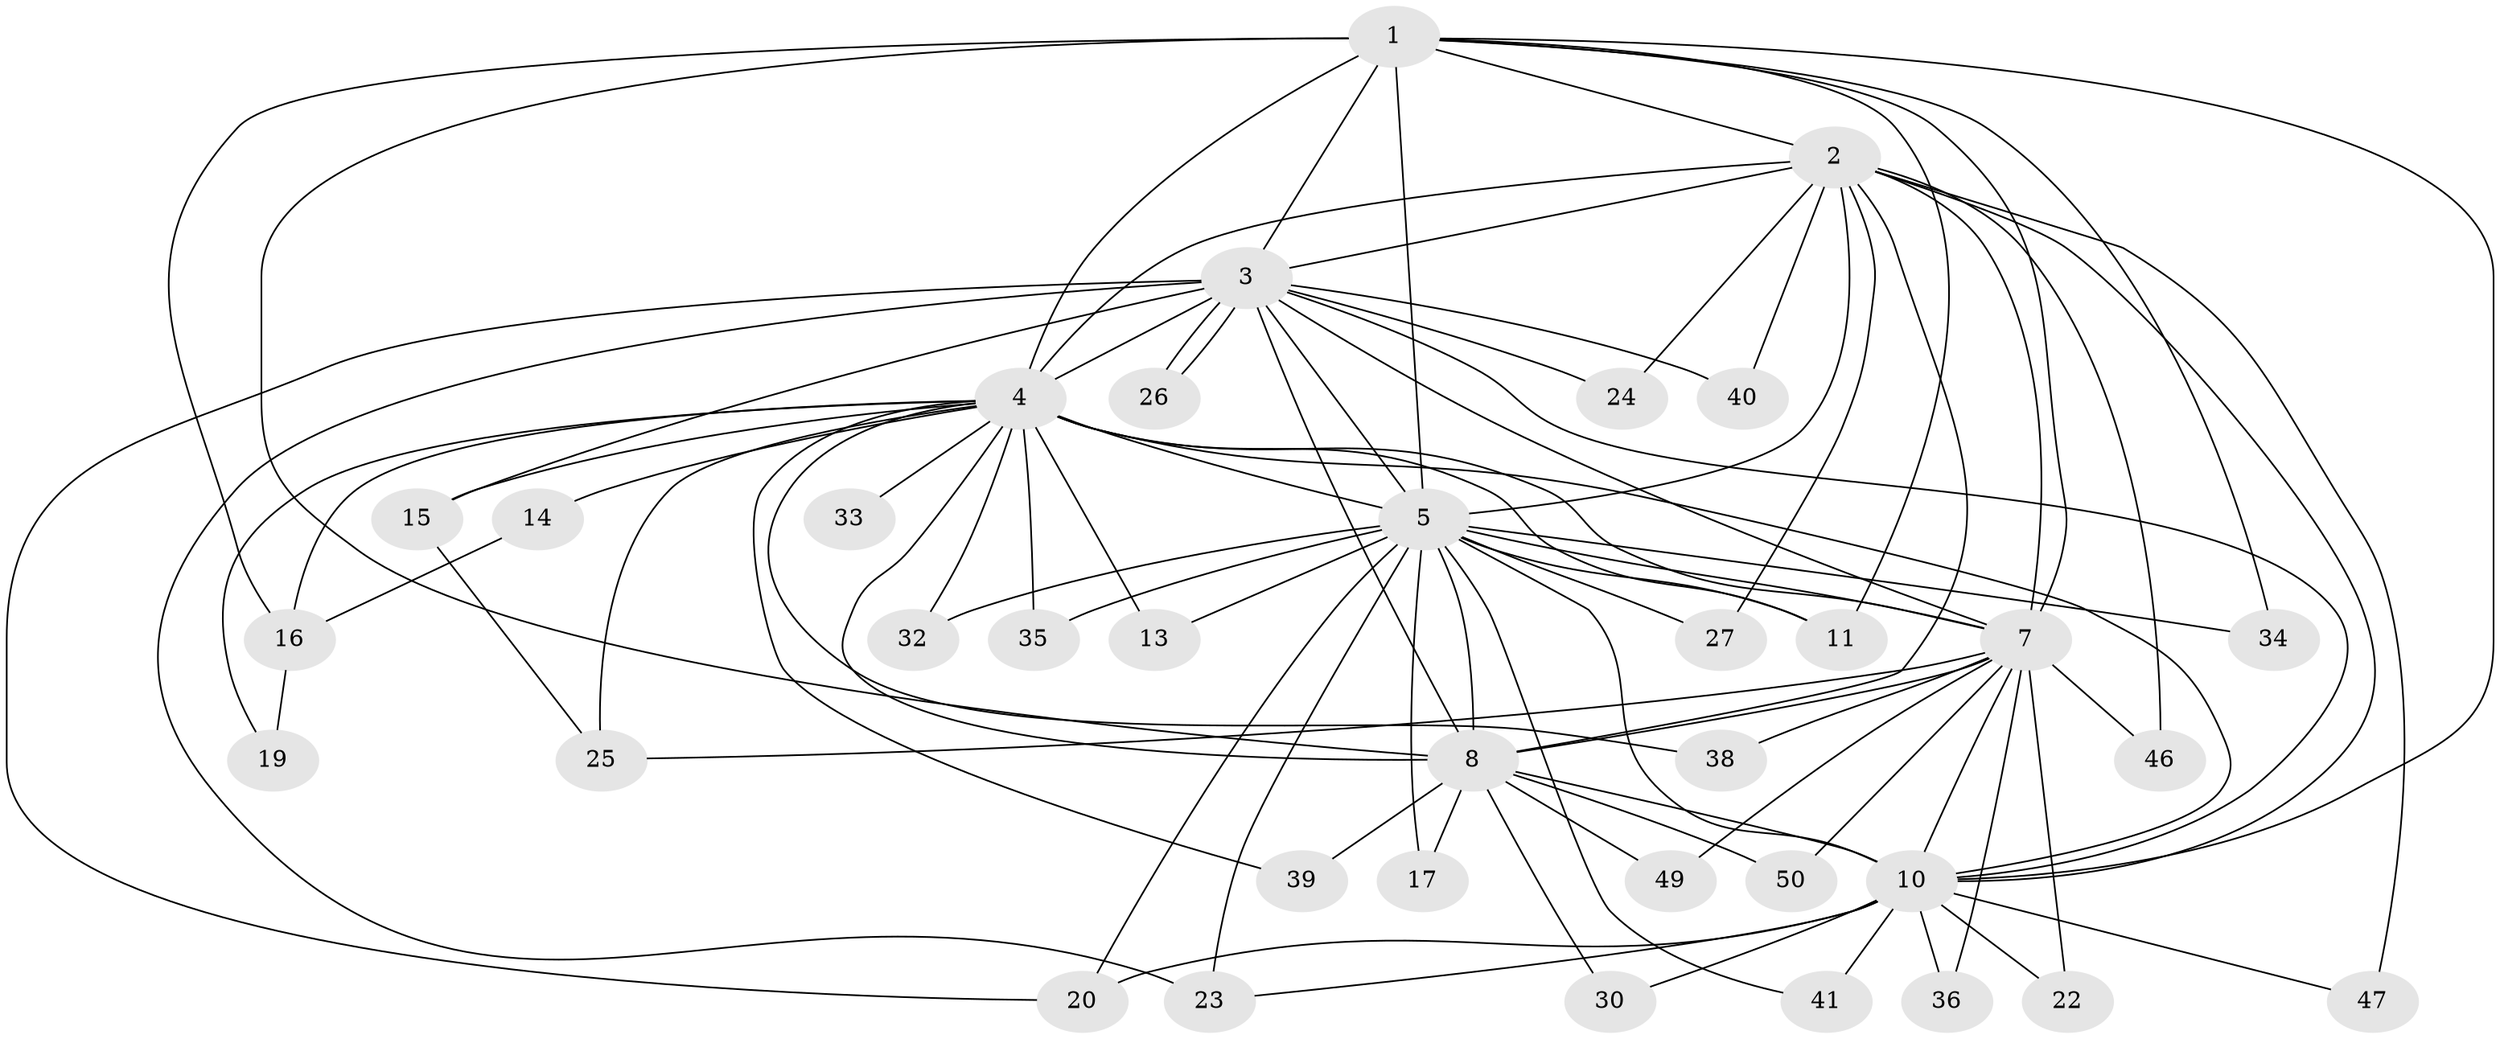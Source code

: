 // Generated by graph-tools (version 1.1) at 2025/51/02/27/25 19:51:44]
// undirected, 36 vertices, 87 edges
graph export_dot {
graph [start="1"]
  node [color=gray90,style=filled];
  1;
  2 [super="+12"];
  3 [super="+45"];
  4 [super="+6"];
  5 [super="+21"];
  7 [super="+37"];
  8 [super="+9"];
  10 [super="+18"];
  11 [super="+42"];
  13;
  14;
  15;
  16 [super="+31"];
  17;
  19;
  20;
  22;
  23 [super="+48"];
  24;
  25 [super="+29"];
  26;
  27 [super="+28"];
  30;
  32;
  33;
  34;
  35;
  36;
  38;
  39 [super="+44"];
  40;
  41 [super="+43"];
  46;
  47;
  49;
  50;
  1 -- 2;
  1 -- 3;
  1 -- 4 [weight=2];
  1 -- 5;
  1 -- 7;
  1 -- 8 [weight=2];
  1 -- 10;
  1 -- 11;
  1 -- 16;
  1 -- 34;
  2 -- 3;
  2 -- 4 [weight=2];
  2 -- 5 [weight=2];
  2 -- 7;
  2 -- 8 [weight=2];
  2 -- 10;
  2 -- 24;
  2 -- 27;
  2 -- 40;
  2 -- 46;
  2 -- 47;
  3 -- 4 [weight=2];
  3 -- 5;
  3 -- 7;
  3 -- 8 [weight=2];
  3 -- 10 [weight=2];
  3 -- 15;
  3 -- 20;
  3 -- 24;
  3 -- 26;
  3 -- 26;
  3 -- 40;
  3 -- 23;
  4 -- 5 [weight=2];
  4 -- 7 [weight=2];
  4 -- 8 [weight=4];
  4 -- 10 [weight=2];
  4 -- 13;
  4 -- 19;
  4 -- 25;
  4 -- 32;
  4 -- 33 [weight=2];
  4 -- 38;
  4 -- 11;
  4 -- 14;
  4 -- 15;
  4 -- 16;
  4 -- 35;
  4 -- 39 [weight=2];
  5 -- 7;
  5 -- 8 [weight=2];
  5 -- 10;
  5 -- 13;
  5 -- 17;
  5 -- 23;
  5 -- 27 [weight=2];
  5 -- 32;
  5 -- 35;
  5 -- 41;
  5 -- 34;
  5 -- 20;
  5 -- 11;
  7 -- 8 [weight=2];
  7 -- 10 [weight=2];
  7 -- 22;
  7 -- 25;
  7 -- 36;
  7 -- 38;
  7 -- 46;
  7 -- 49;
  7 -- 50;
  8 -- 10 [weight=3];
  8 -- 49;
  8 -- 50;
  8 -- 39;
  8 -- 17;
  8 -- 30;
  10 -- 20;
  10 -- 22;
  10 -- 23;
  10 -- 30;
  10 -- 47;
  10 -- 36;
  10 -- 41 [weight=2];
  14 -- 16;
  15 -- 25;
  16 -- 19;
}
